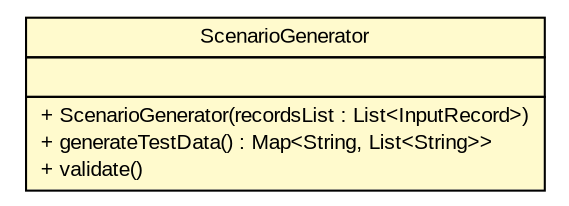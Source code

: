 #!/usr/local/bin/dot
#
# Class diagram 
# Generated by UMLGraph version R5_6 (http://www.umlgraph.org/)
#

digraph G {
	edge [fontname="arial",fontsize=10,labelfontname="arial",labelfontsize=10];
	node [fontname="arial",fontsize=10,shape=plaintext];
	nodesep=0.25;
	ranksep=0.5;
	// com.github.mkolisnyk.aerial.datagenerators.ScenarioGenerator
	c2237 [label=<<table title="com.github.mkolisnyk.aerial.datagenerators.ScenarioGenerator" border="0" cellborder="1" cellspacing="0" cellpadding="2" port="p" bgcolor="lemonChiffon" href="./ScenarioGenerator.html">
		<tr><td><table border="0" cellspacing="0" cellpadding="1">
<tr><td align="center" balign="center"> ScenarioGenerator </td></tr>
		</table></td></tr>
		<tr><td><table border="0" cellspacing="0" cellpadding="1">
<tr><td align="left" balign="left">  </td></tr>
		</table></td></tr>
		<tr><td><table border="0" cellspacing="0" cellpadding="1">
<tr><td align="left" balign="left"> + ScenarioGenerator(recordsList : List&lt;InputRecord&gt;) </td></tr>
<tr><td align="left" balign="left"> + generateTestData() : Map&lt;String, List&lt;String&gt;&gt; </td></tr>
<tr><td align="left" balign="left"> + validate() </td></tr>
		</table></td></tr>
		</table>>, URL="./ScenarioGenerator.html", fontname="arial", fontcolor="black", fontsize=10.0];
}


